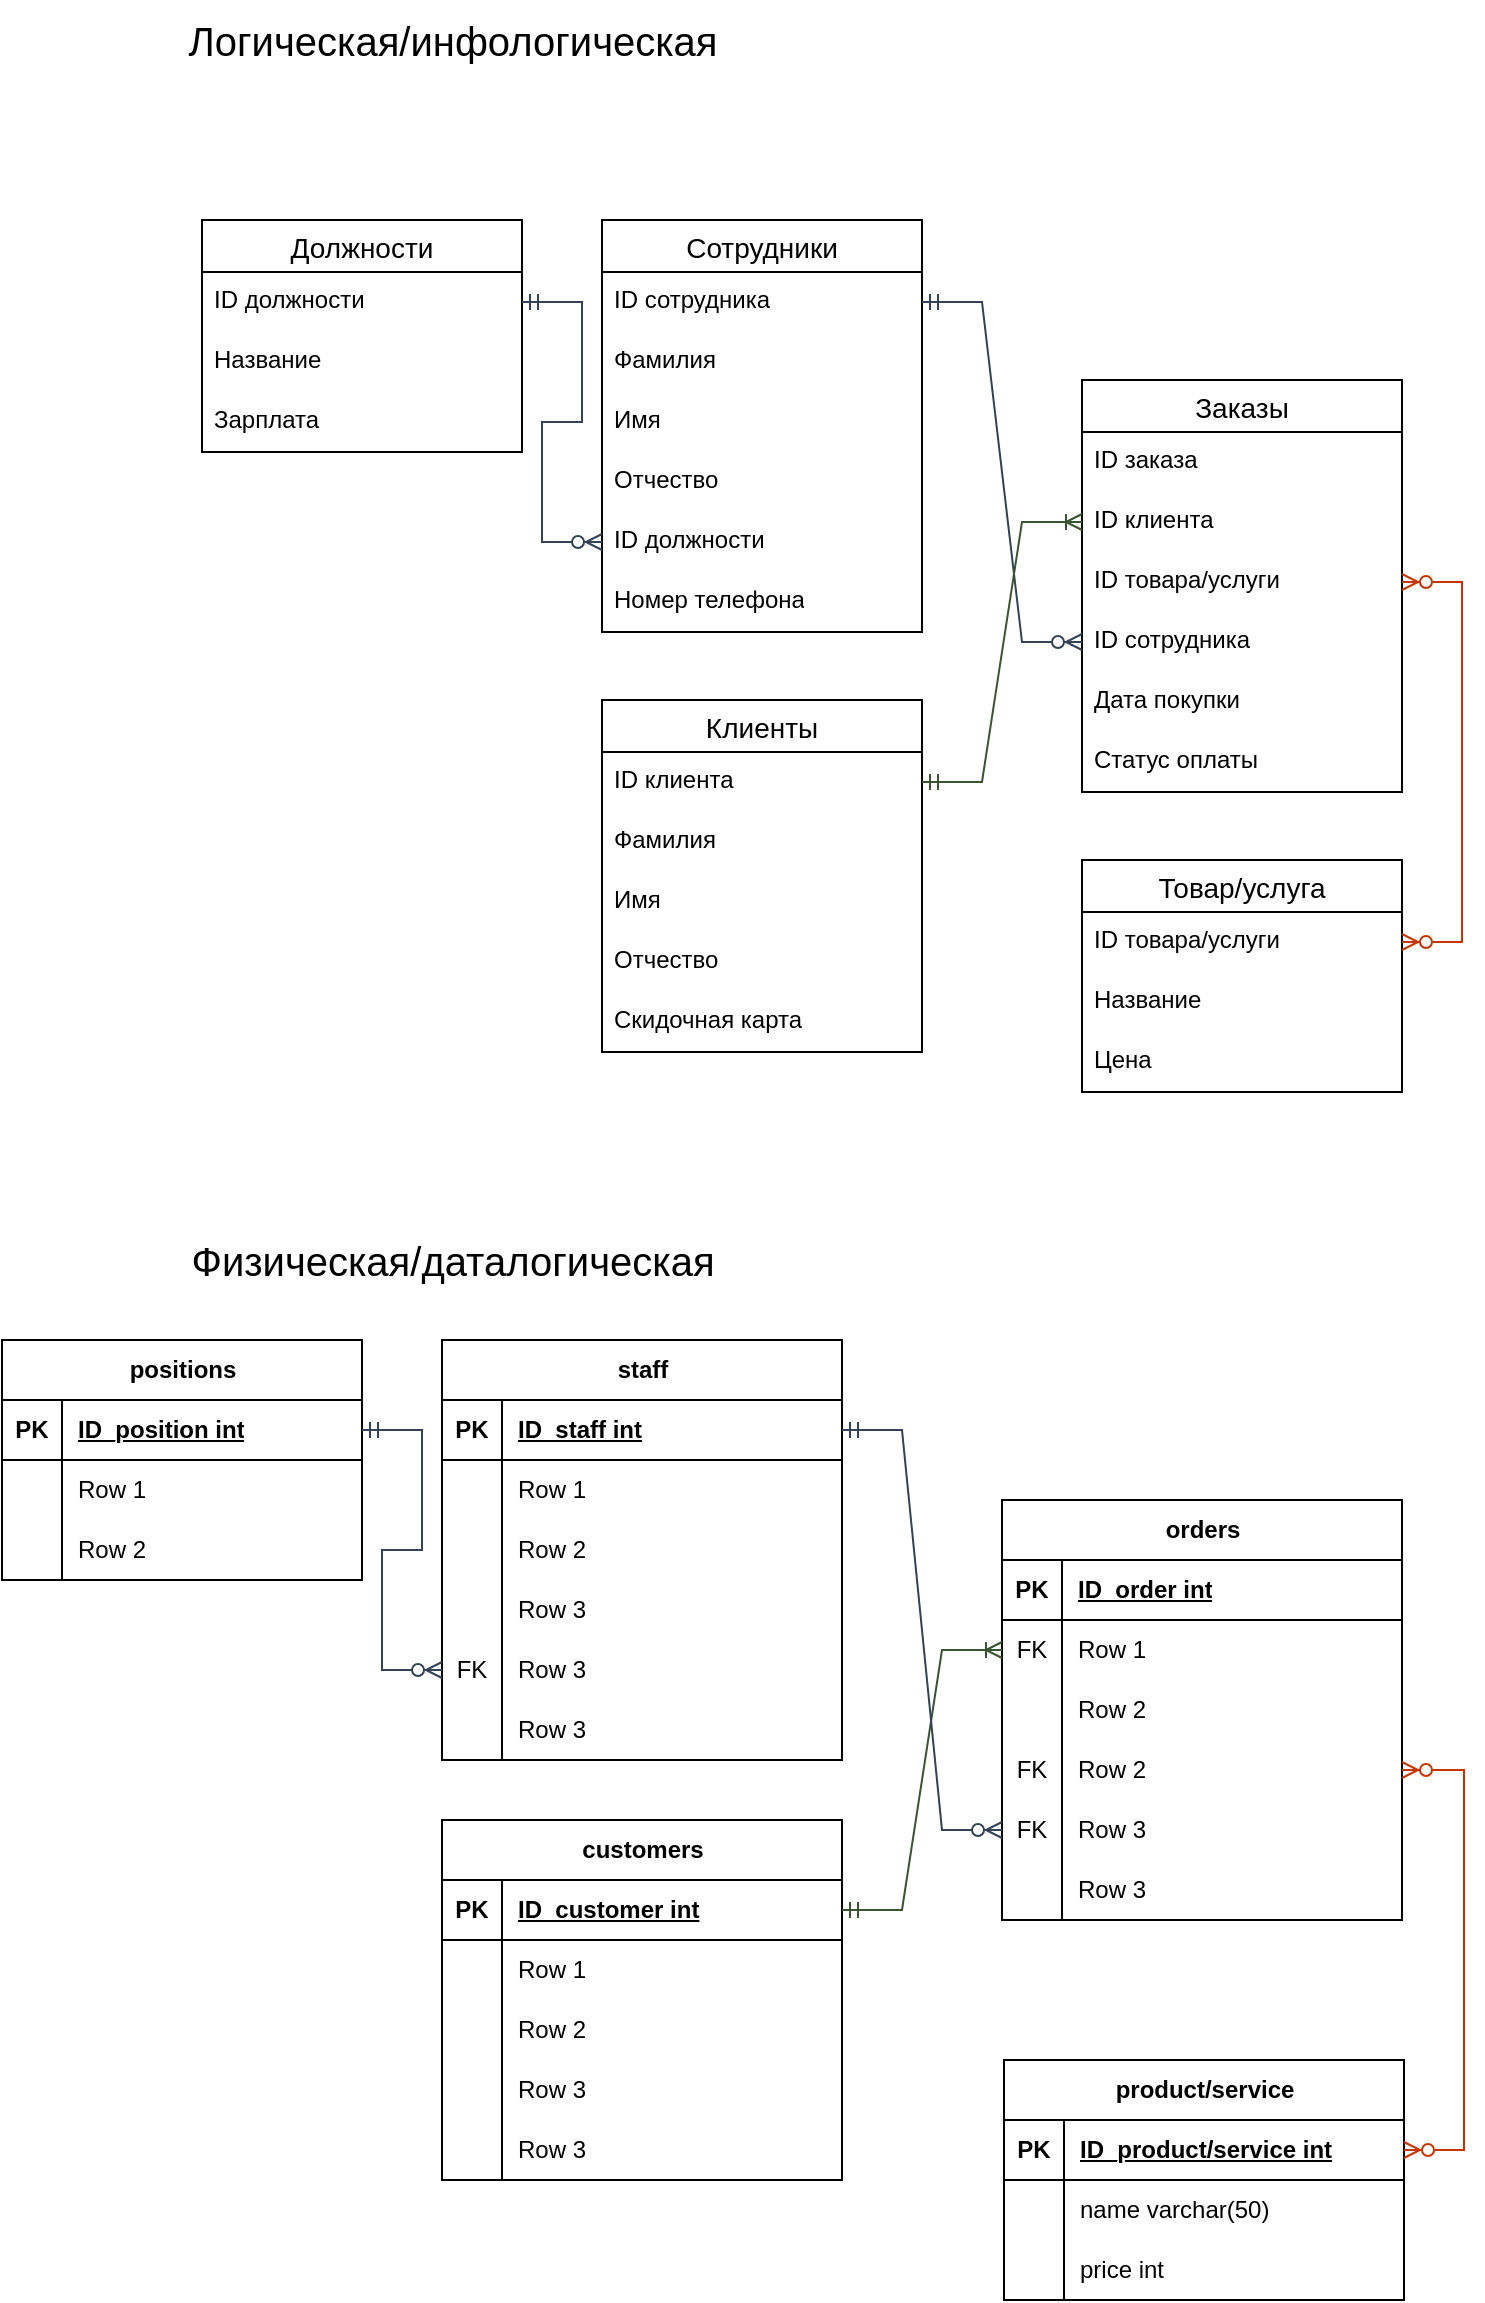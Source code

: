 <mxfile version="24.7.16">
  <diagram name="Page-1" id="aknqUPTrPCnCnSEEuUNC">
    <mxGraphModel dx="1584" dy="921" grid="1" gridSize="10" guides="1" tooltips="1" connect="1" arrows="1" fold="1" page="1" pageScale="1" pageWidth="850" pageHeight="1100" math="0" shadow="0">
      <root>
        <mxCell id="0" />
        <mxCell id="1" parent="0" />
        <mxCell id="eR3yb5-ymjAEDvF0LdHP-2" value="Логическая/инфологическая" style="text;html=1;align=center;verticalAlign=middle;resizable=0;points=[];autosize=1;strokeColor=none;fillColor=none;fontSize=20;" vertex="1" parent="1">
          <mxGeometry x="700" y="50" width="290" height="40" as="geometry" />
        </mxCell>
        <mxCell id="eR3yb5-ymjAEDvF0LdHP-8" value="Товар/услуга" style="swimlane;fontStyle=0;childLayout=stackLayout;horizontal=1;startSize=26;horizontalStack=0;resizeParent=1;resizeParentMax=0;resizeLast=0;collapsible=1;marginBottom=0;align=center;fontSize=14;" vertex="1" parent="1">
          <mxGeometry x="1160" y="480" width="160" height="116" as="geometry" />
        </mxCell>
        <mxCell id="eR3yb5-ymjAEDvF0LdHP-9" value="ID товара/услуги" style="text;strokeColor=none;fillColor=none;spacingLeft=4;spacingRight=4;overflow=hidden;rotatable=0;points=[[0,0.5],[1,0.5]];portConstraint=eastwest;fontSize=12;whiteSpace=wrap;html=1;" vertex="1" parent="eR3yb5-ymjAEDvF0LdHP-8">
          <mxGeometry y="26" width="160" height="30" as="geometry" />
        </mxCell>
        <mxCell id="eR3yb5-ymjAEDvF0LdHP-10" value="Название" style="text;strokeColor=none;fillColor=none;spacingLeft=4;spacingRight=4;overflow=hidden;rotatable=0;points=[[0,0.5],[1,0.5]];portConstraint=eastwest;fontSize=12;whiteSpace=wrap;html=1;" vertex="1" parent="eR3yb5-ymjAEDvF0LdHP-8">
          <mxGeometry y="56" width="160" height="30" as="geometry" />
        </mxCell>
        <mxCell id="eR3yb5-ymjAEDvF0LdHP-160" value="Цена" style="text;strokeColor=none;fillColor=none;spacingLeft=4;spacingRight=4;overflow=hidden;rotatable=0;points=[[0,0.5],[1,0.5]];portConstraint=eastwest;fontSize=12;whiteSpace=wrap;html=1;" vertex="1" parent="eR3yb5-ymjAEDvF0LdHP-8">
          <mxGeometry y="86" width="160" height="30" as="geometry" />
        </mxCell>
        <mxCell id="eR3yb5-ymjAEDvF0LdHP-14" value="Должности" style="swimlane;fontStyle=0;childLayout=stackLayout;horizontal=1;startSize=26;horizontalStack=0;resizeParent=1;resizeParentMax=0;resizeLast=0;collapsible=1;marginBottom=0;align=center;fontSize=14;" vertex="1" parent="1">
          <mxGeometry x="720" y="160" width="160" height="116" as="geometry" />
        </mxCell>
        <mxCell id="eR3yb5-ymjAEDvF0LdHP-15" value="ID должности" style="text;strokeColor=none;fillColor=none;spacingLeft=4;spacingRight=4;overflow=hidden;rotatable=0;points=[[0,0.5],[1,0.5]];portConstraint=eastwest;fontSize=12;whiteSpace=wrap;html=1;" vertex="1" parent="eR3yb5-ymjAEDvF0LdHP-14">
          <mxGeometry y="26" width="160" height="30" as="geometry" />
        </mxCell>
        <mxCell id="eR3yb5-ymjAEDvF0LdHP-16" value="Название" style="text;strokeColor=none;fillColor=none;spacingLeft=4;spacingRight=4;overflow=hidden;rotatable=0;points=[[0,0.5],[1,0.5]];portConstraint=eastwest;fontSize=12;whiteSpace=wrap;html=1;" vertex="1" parent="eR3yb5-ymjAEDvF0LdHP-14">
          <mxGeometry y="56" width="160" height="30" as="geometry" />
        </mxCell>
        <mxCell id="eR3yb5-ymjAEDvF0LdHP-17" value="Зарплата" style="text;strokeColor=none;fillColor=none;spacingLeft=4;spacingRight=4;overflow=hidden;rotatable=0;points=[[0,0.5],[1,0.5]];portConstraint=eastwest;fontSize=12;whiteSpace=wrap;html=1;" vertex="1" parent="eR3yb5-ymjAEDvF0LdHP-14">
          <mxGeometry y="86" width="160" height="30" as="geometry" />
        </mxCell>
        <mxCell id="eR3yb5-ymjAEDvF0LdHP-23" value="Сотрудники" style="swimlane;fontStyle=0;childLayout=stackLayout;horizontal=1;startSize=26;horizontalStack=0;resizeParent=1;resizeParentMax=0;resizeLast=0;collapsible=1;marginBottom=0;align=center;fontSize=14;" vertex="1" parent="1">
          <mxGeometry x="920" y="160" width="160" height="206" as="geometry" />
        </mxCell>
        <mxCell id="eR3yb5-ymjAEDvF0LdHP-24" value="ID сотрудника" style="text;strokeColor=none;fillColor=none;spacingLeft=4;spacingRight=4;overflow=hidden;rotatable=0;points=[[0,0.5],[1,0.5]];portConstraint=eastwest;fontSize=12;whiteSpace=wrap;html=1;" vertex="1" parent="eR3yb5-ymjAEDvF0LdHP-23">
          <mxGeometry y="26" width="160" height="30" as="geometry" />
        </mxCell>
        <mxCell id="eR3yb5-ymjAEDvF0LdHP-25" value="Фамилия" style="text;strokeColor=none;fillColor=none;spacingLeft=4;spacingRight=4;overflow=hidden;rotatable=0;points=[[0,0.5],[1,0.5]];portConstraint=eastwest;fontSize=12;whiteSpace=wrap;html=1;" vertex="1" parent="eR3yb5-ymjAEDvF0LdHP-23">
          <mxGeometry y="56" width="160" height="30" as="geometry" />
        </mxCell>
        <mxCell id="eR3yb5-ymjAEDvF0LdHP-26" value="Имя" style="text;strokeColor=none;fillColor=none;spacingLeft=4;spacingRight=4;overflow=hidden;rotatable=0;points=[[0,0.5],[1,0.5]];portConstraint=eastwest;fontSize=12;whiteSpace=wrap;html=1;" vertex="1" parent="eR3yb5-ymjAEDvF0LdHP-23">
          <mxGeometry y="86" width="160" height="30" as="geometry" />
        </mxCell>
        <mxCell id="eR3yb5-ymjAEDvF0LdHP-27" value="Отчество" style="text;strokeColor=none;fillColor=none;spacingLeft=4;spacingRight=4;overflow=hidden;rotatable=0;points=[[0,0.5],[1,0.5]];portConstraint=eastwest;fontSize=12;whiteSpace=wrap;html=1;" vertex="1" parent="eR3yb5-ymjAEDvF0LdHP-23">
          <mxGeometry y="116" width="160" height="30" as="geometry" />
        </mxCell>
        <mxCell id="eR3yb5-ymjAEDvF0LdHP-28" value="ID должности" style="text;strokeColor=none;fillColor=none;spacingLeft=4;spacingRight=4;overflow=hidden;rotatable=0;points=[[0,0.5],[1,0.5]];portConstraint=eastwest;fontSize=12;whiteSpace=wrap;html=1;" vertex="1" parent="eR3yb5-ymjAEDvF0LdHP-23">
          <mxGeometry y="146" width="160" height="30" as="geometry" />
        </mxCell>
        <mxCell id="eR3yb5-ymjAEDvF0LdHP-158" value="Номер телефона" style="text;strokeColor=none;fillColor=none;spacingLeft=4;spacingRight=4;overflow=hidden;rotatable=0;points=[[0,0.5],[1,0.5]];portConstraint=eastwest;fontSize=12;whiteSpace=wrap;html=1;" vertex="1" parent="eR3yb5-ymjAEDvF0LdHP-23">
          <mxGeometry y="176" width="160" height="30" as="geometry" />
        </mxCell>
        <mxCell id="eR3yb5-ymjAEDvF0LdHP-29" value="" style="edgeStyle=entityRelationEdgeStyle;fontSize=12;html=1;endArrow=ERzeroToMany;startArrow=ERmandOne;rounded=0;exitX=1;exitY=0.5;exitDx=0;exitDy=0;fillColor=#647687;strokeColor=#314354;" edge="1" parent="1" source="eR3yb5-ymjAEDvF0LdHP-15" target="eR3yb5-ymjAEDvF0LdHP-28">
          <mxGeometry width="100" height="100" relative="1" as="geometry">
            <mxPoint x="510" y="360" as="sourcePoint" />
            <mxPoint x="610" y="260" as="targetPoint" />
          </mxGeometry>
        </mxCell>
        <mxCell id="eR3yb5-ymjAEDvF0LdHP-30" value="Клиенты" style="swimlane;fontStyle=0;childLayout=stackLayout;horizontal=1;startSize=26;horizontalStack=0;resizeParent=1;resizeParentMax=0;resizeLast=0;collapsible=1;marginBottom=0;align=center;fontSize=14;" vertex="1" parent="1">
          <mxGeometry x="920" y="400" width="160" height="176" as="geometry" />
        </mxCell>
        <mxCell id="eR3yb5-ymjAEDvF0LdHP-31" value="ID клиента" style="text;strokeColor=none;fillColor=none;spacingLeft=4;spacingRight=4;overflow=hidden;rotatable=0;points=[[0,0.5],[1,0.5]];portConstraint=eastwest;fontSize=12;whiteSpace=wrap;html=1;" vertex="1" parent="eR3yb5-ymjAEDvF0LdHP-30">
          <mxGeometry y="26" width="160" height="30" as="geometry" />
        </mxCell>
        <mxCell id="eR3yb5-ymjAEDvF0LdHP-32" value="Фамилия" style="text;strokeColor=none;fillColor=none;spacingLeft=4;spacingRight=4;overflow=hidden;rotatable=0;points=[[0,0.5],[1,0.5]];portConstraint=eastwest;fontSize=12;whiteSpace=wrap;html=1;" vertex="1" parent="eR3yb5-ymjAEDvF0LdHP-30">
          <mxGeometry y="56" width="160" height="30" as="geometry" />
        </mxCell>
        <mxCell id="eR3yb5-ymjAEDvF0LdHP-33" value="Имя" style="text;strokeColor=none;fillColor=none;spacingLeft=4;spacingRight=4;overflow=hidden;rotatable=0;points=[[0,0.5],[1,0.5]];portConstraint=eastwest;fontSize=12;whiteSpace=wrap;html=1;" vertex="1" parent="eR3yb5-ymjAEDvF0LdHP-30">
          <mxGeometry y="86" width="160" height="30" as="geometry" />
        </mxCell>
        <mxCell id="eR3yb5-ymjAEDvF0LdHP-34" value="Отчество" style="text;strokeColor=none;fillColor=none;spacingLeft=4;spacingRight=4;overflow=hidden;rotatable=0;points=[[0,0.5],[1,0.5]];portConstraint=eastwest;fontSize=12;whiteSpace=wrap;html=1;" vertex="1" parent="eR3yb5-ymjAEDvF0LdHP-30">
          <mxGeometry y="116" width="160" height="30" as="geometry" />
        </mxCell>
        <mxCell id="eR3yb5-ymjAEDvF0LdHP-36" value="Скидочная карта" style="text;strokeColor=none;fillColor=none;spacingLeft=4;spacingRight=4;overflow=hidden;rotatable=0;points=[[0,0.5],[1,0.5]];portConstraint=eastwest;fontSize=12;whiteSpace=wrap;html=1;" vertex="1" parent="eR3yb5-ymjAEDvF0LdHP-30">
          <mxGeometry y="146" width="160" height="30" as="geometry" />
        </mxCell>
        <mxCell id="eR3yb5-ymjAEDvF0LdHP-38" value="Заказы" style="swimlane;fontStyle=0;childLayout=stackLayout;horizontal=1;startSize=26;horizontalStack=0;resizeParent=1;resizeParentMax=0;resizeLast=0;collapsible=1;marginBottom=0;align=center;fontSize=14;" vertex="1" parent="1">
          <mxGeometry x="1160" y="240" width="160" height="206" as="geometry" />
        </mxCell>
        <mxCell id="eR3yb5-ymjAEDvF0LdHP-39" value="ID заказа" style="text;strokeColor=none;fillColor=none;spacingLeft=4;spacingRight=4;overflow=hidden;rotatable=0;points=[[0,0.5],[1,0.5]];portConstraint=eastwest;fontSize=12;whiteSpace=wrap;html=1;" vertex="1" parent="eR3yb5-ymjAEDvF0LdHP-38">
          <mxGeometry y="26" width="160" height="30" as="geometry" />
        </mxCell>
        <mxCell id="eR3yb5-ymjAEDvF0LdHP-44" value="ID клиента" style="text;strokeColor=none;fillColor=none;spacingLeft=4;spacingRight=4;overflow=hidden;rotatable=0;points=[[0,0.5],[1,0.5]];portConstraint=eastwest;fontSize=12;whiteSpace=wrap;html=1;" vertex="1" parent="eR3yb5-ymjAEDvF0LdHP-38">
          <mxGeometry y="56" width="160" height="30" as="geometry" />
        </mxCell>
        <mxCell id="eR3yb5-ymjAEDvF0LdHP-40" value="ID товара/услуги" style="text;strokeColor=none;fillColor=none;spacingLeft=4;spacingRight=4;overflow=hidden;rotatable=0;points=[[0,0.5],[1,0.5]];portConstraint=eastwest;fontSize=12;whiteSpace=wrap;html=1;" vertex="1" parent="eR3yb5-ymjAEDvF0LdHP-38">
          <mxGeometry y="86" width="160" height="30" as="geometry" />
        </mxCell>
        <mxCell id="eR3yb5-ymjAEDvF0LdHP-43" value="ID сотрудника" style="text;strokeColor=none;fillColor=none;spacingLeft=4;spacingRight=4;overflow=hidden;rotatable=0;points=[[0,0.5],[1,0.5]];portConstraint=eastwest;fontSize=12;whiteSpace=wrap;html=1;" vertex="1" parent="eR3yb5-ymjAEDvF0LdHP-38">
          <mxGeometry y="116" width="160" height="30" as="geometry" />
        </mxCell>
        <mxCell id="eR3yb5-ymjAEDvF0LdHP-42" value="Дата покупки" style="text;strokeColor=none;fillColor=none;spacingLeft=4;spacingRight=4;overflow=hidden;rotatable=0;points=[[0,0.5],[1,0.5]];portConstraint=eastwest;fontSize=12;whiteSpace=wrap;html=1;" vertex="1" parent="eR3yb5-ymjAEDvF0LdHP-38">
          <mxGeometry y="146" width="160" height="30" as="geometry" />
        </mxCell>
        <mxCell id="eR3yb5-ymjAEDvF0LdHP-159" value="Статус оплаты" style="text;strokeColor=none;fillColor=none;spacingLeft=4;spacingRight=4;overflow=hidden;rotatable=0;points=[[0,0.5],[1,0.5]];portConstraint=eastwest;fontSize=12;whiteSpace=wrap;html=1;" vertex="1" parent="eR3yb5-ymjAEDvF0LdHP-38">
          <mxGeometry y="176" width="160" height="30" as="geometry" />
        </mxCell>
        <mxCell id="eR3yb5-ymjAEDvF0LdHP-45" value="" style="edgeStyle=entityRelationEdgeStyle;fontSize=12;html=1;endArrow=ERzeroToMany;startArrow=ERmandOne;rounded=0;fillColor=#647687;strokeColor=#314354;" edge="1" parent="1" source="eR3yb5-ymjAEDvF0LdHP-24" target="eR3yb5-ymjAEDvF0LdHP-43">
          <mxGeometry width="100" height="100" relative="1" as="geometry">
            <mxPoint x="750" y="230" as="sourcePoint" />
            <mxPoint x="810" y="290" as="targetPoint" />
          </mxGeometry>
        </mxCell>
        <mxCell id="eR3yb5-ymjAEDvF0LdHP-54" value="" style="edgeStyle=entityRelationEdgeStyle;fontSize=12;html=1;endArrow=ERoneToMany;startArrow=ERmandOne;rounded=0;fillColor=#6d8764;strokeColor=#3A5431;" edge="1" parent="1" source="eR3yb5-ymjAEDvF0LdHP-31" target="eR3yb5-ymjAEDvF0LdHP-44">
          <mxGeometry width="100" height="100" relative="1" as="geometry">
            <mxPoint x="1020" y="450" as="sourcePoint" />
            <mxPoint x="1130" y="360" as="targetPoint" />
            <Array as="points">
              <mxPoint x="1080" y="440" />
              <mxPoint x="1070" y="400" />
              <mxPoint x="1060" y="410" />
            </Array>
          </mxGeometry>
        </mxCell>
        <mxCell id="eR3yb5-ymjAEDvF0LdHP-55" value="" style="edgeStyle=entityRelationEdgeStyle;fontSize=12;html=1;endArrow=ERzeroToMany;endFill=1;startArrow=ERzeroToMany;rounded=0;fillColor=#fa6800;strokeColor=#C73500;" edge="1" parent="1" source="eR3yb5-ymjAEDvF0LdHP-9" target="eR3yb5-ymjAEDvF0LdHP-40">
          <mxGeometry width="100" height="100" relative="1" as="geometry">
            <mxPoint x="1280" y="436" as="sourcePoint" />
            <mxPoint x="1380" y="336" as="targetPoint" />
          </mxGeometry>
        </mxCell>
        <mxCell id="eR3yb5-ymjAEDvF0LdHP-56" value="Физическая/даталогическая" style="text;html=1;align=center;verticalAlign=middle;resizable=0;points=[];autosize=1;strokeColor=none;fillColor=none;fontSize=20;" vertex="1" parent="1">
          <mxGeometry x="700" y="660" width="290" height="40" as="geometry" />
        </mxCell>
        <mxCell id="eR3yb5-ymjAEDvF0LdHP-57" value="orders" style="shape=table;startSize=30;container=1;collapsible=1;childLayout=tableLayout;fixedRows=1;rowLines=0;fontStyle=1;align=center;resizeLast=1;html=1;" vertex="1" parent="1">
          <mxGeometry x="1120" y="800" width="200" height="210" as="geometry" />
        </mxCell>
        <mxCell id="eR3yb5-ymjAEDvF0LdHP-58" value="" style="shape=tableRow;horizontal=0;startSize=0;swimlaneHead=0;swimlaneBody=0;fillColor=none;collapsible=0;dropTarget=0;points=[[0,0.5],[1,0.5]];portConstraint=eastwest;top=0;left=0;right=0;bottom=1;" vertex="1" parent="eR3yb5-ymjAEDvF0LdHP-57">
          <mxGeometry y="30" width="200" height="30" as="geometry" />
        </mxCell>
        <mxCell id="eR3yb5-ymjAEDvF0LdHP-59" value="PK" style="shape=partialRectangle;connectable=0;fillColor=none;top=0;left=0;bottom=0;right=0;fontStyle=1;overflow=hidden;whiteSpace=wrap;html=1;" vertex="1" parent="eR3yb5-ymjAEDvF0LdHP-58">
          <mxGeometry width="30" height="30" as="geometry">
            <mxRectangle width="30" height="30" as="alternateBounds" />
          </mxGeometry>
        </mxCell>
        <mxCell id="eR3yb5-ymjAEDvF0LdHP-60" value="ID_order int" style="shape=partialRectangle;connectable=0;fillColor=none;top=0;left=0;bottom=0;right=0;align=left;spacingLeft=6;fontStyle=5;overflow=hidden;whiteSpace=wrap;html=1;" vertex="1" parent="eR3yb5-ymjAEDvF0LdHP-58">
          <mxGeometry x="30" width="170" height="30" as="geometry">
            <mxRectangle width="170" height="30" as="alternateBounds" />
          </mxGeometry>
        </mxCell>
        <mxCell id="eR3yb5-ymjAEDvF0LdHP-61" value="" style="shape=tableRow;horizontal=0;startSize=0;swimlaneHead=0;swimlaneBody=0;fillColor=none;collapsible=0;dropTarget=0;points=[[0,0.5],[1,0.5]];portConstraint=eastwest;top=0;left=0;right=0;bottom=0;" vertex="1" parent="eR3yb5-ymjAEDvF0LdHP-57">
          <mxGeometry y="60" width="200" height="30" as="geometry" />
        </mxCell>
        <mxCell id="eR3yb5-ymjAEDvF0LdHP-62" value="FK" style="shape=partialRectangle;connectable=0;fillColor=none;top=0;left=0;bottom=0;right=0;editable=1;overflow=hidden;whiteSpace=wrap;html=1;" vertex="1" parent="eR3yb5-ymjAEDvF0LdHP-61">
          <mxGeometry width="30" height="30" as="geometry">
            <mxRectangle width="30" height="30" as="alternateBounds" />
          </mxGeometry>
        </mxCell>
        <mxCell id="eR3yb5-ymjAEDvF0LdHP-63" value="Row 1" style="shape=partialRectangle;connectable=0;fillColor=none;top=0;left=0;bottom=0;right=0;align=left;spacingLeft=6;overflow=hidden;whiteSpace=wrap;html=1;" vertex="1" parent="eR3yb5-ymjAEDvF0LdHP-61">
          <mxGeometry x="30" width="170" height="30" as="geometry">
            <mxRectangle width="170" height="30" as="alternateBounds" />
          </mxGeometry>
        </mxCell>
        <mxCell id="eR3yb5-ymjAEDvF0LdHP-76" value="" style="shape=tableRow;horizontal=0;startSize=0;swimlaneHead=0;swimlaneBody=0;fillColor=none;collapsible=0;dropTarget=0;points=[[0,0.5],[1,0.5]];portConstraint=eastwest;top=0;left=0;right=0;bottom=0;" vertex="1" parent="eR3yb5-ymjAEDvF0LdHP-57">
          <mxGeometry y="90" width="200" height="30" as="geometry" />
        </mxCell>
        <mxCell id="eR3yb5-ymjAEDvF0LdHP-77" value="" style="shape=partialRectangle;connectable=0;fillColor=none;top=0;left=0;bottom=0;right=0;editable=1;overflow=hidden;whiteSpace=wrap;html=1;" vertex="1" parent="eR3yb5-ymjAEDvF0LdHP-76">
          <mxGeometry width="30" height="30" as="geometry">
            <mxRectangle width="30" height="30" as="alternateBounds" />
          </mxGeometry>
        </mxCell>
        <mxCell id="eR3yb5-ymjAEDvF0LdHP-78" value="Row 2" style="shape=partialRectangle;connectable=0;fillColor=none;top=0;left=0;bottom=0;right=0;align=left;spacingLeft=6;overflow=hidden;whiteSpace=wrap;html=1;" vertex="1" parent="eR3yb5-ymjAEDvF0LdHP-76">
          <mxGeometry x="30" width="170" height="30" as="geometry">
            <mxRectangle width="170" height="30" as="alternateBounds" />
          </mxGeometry>
        </mxCell>
        <mxCell id="eR3yb5-ymjAEDvF0LdHP-64" value="" style="shape=tableRow;horizontal=0;startSize=0;swimlaneHead=0;swimlaneBody=0;fillColor=none;collapsible=0;dropTarget=0;points=[[0,0.5],[1,0.5]];portConstraint=eastwest;top=0;left=0;right=0;bottom=0;" vertex="1" parent="eR3yb5-ymjAEDvF0LdHP-57">
          <mxGeometry y="120" width="200" height="30" as="geometry" />
        </mxCell>
        <mxCell id="eR3yb5-ymjAEDvF0LdHP-65" value="FK" style="shape=partialRectangle;connectable=0;fillColor=none;top=0;left=0;bottom=0;right=0;editable=1;overflow=hidden;whiteSpace=wrap;html=1;" vertex="1" parent="eR3yb5-ymjAEDvF0LdHP-64">
          <mxGeometry width="30" height="30" as="geometry">
            <mxRectangle width="30" height="30" as="alternateBounds" />
          </mxGeometry>
        </mxCell>
        <mxCell id="eR3yb5-ymjAEDvF0LdHP-66" value="Row 2" style="shape=partialRectangle;connectable=0;fillColor=none;top=0;left=0;bottom=0;right=0;align=left;spacingLeft=6;overflow=hidden;whiteSpace=wrap;html=1;" vertex="1" parent="eR3yb5-ymjAEDvF0LdHP-64">
          <mxGeometry x="30" width="170" height="30" as="geometry">
            <mxRectangle width="170" height="30" as="alternateBounds" />
          </mxGeometry>
        </mxCell>
        <mxCell id="eR3yb5-ymjAEDvF0LdHP-67" value="" style="shape=tableRow;horizontal=0;startSize=0;swimlaneHead=0;swimlaneBody=0;fillColor=none;collapsible=0;dropTarget=0;points=[[0,0.5],[1,0.5]];portConstraint=eastwest;top=0;left=0;right=0;bottom=0;" vertex="1" parent="eR3yb5-ymjAEDvF0LdHP-57">
          <mxGeometry y="150" width="200" height="30" as="geometry" />
        </mxCell>
        <mxCell id="eR3yb5-ymjAEDvF0LdHP-68" value="FK" style="shape=partialRectangle;connectable=0;fillColor=none;top=0;left=0;bottom=0;right=0;editable=1;overflow=hidden;whiteSpace=wrap;html=1;" vertex="1" parent="eR3yb5-ymjAEDvF0LdHP-67">
          <mxGeometry width="30" height="30" as="geometry">
            <mxRectangle width="30" height="30" as="alternateBounds" />
          </mxGeometry>
        </mxCell>
        <mxCell id="eR3yb5-ymjAEDvF0LdHP-69" value="Row 3" style="shape=partialRectangle;connectable=0;fillColor=none;top=0;left=0;bottom=0;right=0;align=left;spacingLeft=6;overflow=hidden;whiteSpace=wrap;html=1;" vertex="1" parent="eR3yb5-ymjAEDvF0LdHP-67">
          <mxGeometry x="30" width="170" height="30" as="geometry">
            <mxRectangle width="170" height="30" as="alternateBounds" />
          </mxGeometry>
        </mxCell>
        <mxCell id="eR3yb5-ymjAEDvF0LdHP-70" value="" style="shape=tableRow;horizontal=0;startSize=0;swimlaneHead=0;swimlaneBody=0;fillColor=none;collapsible=0;dropTarget=0;points=[[0,0.5],[1,0.5]];portConstraint=eastwest;top=0;left=0;right=0;bottom=0;" vertex="1" parent="eR3yb5-ymjAEDvF0LdHP-57">
          <mxGeometry y="180" width="200" height="30" as="geometry" />
        </mxCell>
        <mxCell id="eR3yb5-ymjAEDvF0LdHP-71" value="" style="shape=partialRectangle;connectable=0;fillColor=none;top=0;left=0;bottom=0;right=0;editable=1;overflow=hidden;whiteSpace=wrap;html=1;" vertex="1" parent="eR3yb5-ymjAEDvF0LdHP-70">
          <mxGeometry width="30" height="30" as="geometry">
            <mxRectangle width="30" height="30" as="alternateBounds" />
          </mxGeometry>
        </mxCell>
        <mxCell id="eR3yb5-ymjAEDvF0LdHP-72" value="Row 3" style="shape=partialRectangle;connectable=0;fillColor=none;top=0;left=0;bottom=0;right=0;align=left;spacingLeft=6;overflow=hidden;whiteSpace=wrap;html=1;" vertex="1" parent="eR3yb5-ymjAEDvF0LdHP-70">
          <mxGeometry x="30" width="170" height="30" as="geometry">
            <mxRectangle width="170" height="30" as="alternateBounds" />
          </mxGeometry>
        </mxCell>
        <mxCell id="eR3yb5-ymjAEDvF0LdHP-79" value="product/service" style="shape=table;startSize=30;container=1;collapsible=1;childLayout=tableLayout;fixedRows=1;rowLines=0;fontStyle=1;align=center;resizeLast=1;html=1;" vertex="1" parent="1">
          <mxGeometry x="1121" y="1080" width="200" height="120" as="geometry" />
        </mxCell>
        <mxCell id="eR3yb5-ymjAEDvF0LdHP-80" value="" style="shape=tableRow;horizontal=0;startSize=0;swimlaneHead=0;swimlaneBody=0;fillColor=none;collapsible=0;dropTarget=0;points=[[0,0.5],[1,0.5]];portConstraint=eastwest;top=0;left=0;right=0;bottom=1;" vertex="1" parent="eR3yb5-ymjAEDvF0LdHP-79">
          <mxGeometry y="30" width="200" height="30" as="geometry" />
        </mxCell>
        <mxCell id="eR3yb5-ymjAEDvF0LdHP-81" value="PK" style="shape=partialRectangle;connectable=0;fillColor=none;top=0;left=0;bottom=0;right=0;fontStyle=1;overflow=hidden;whiteSpace=wrap;html=1;" vertex="1" parent="eR3yb5-ymjAEDvF0LdHP-80">
          <mxGeometry width="30" height="30" as="geometry">
            <mxRectangle width="30" height="30" as="alternateBounds" />
          </mxGeometry>
        </mxCell>
        <mxCell id="eR3yb5-ymjAEDvF0LdHP-82" value="ID_product/service int" style="shape=partialRectangle;connectable=0;fillColor=none;top=0;left=0;bottom=0;right=0;align=left;spacingLeft=6;fontStyle=5;overflow=hidden;whiteSpace=wrap;html=1;" vertex="1" parent="eR3yb5-ymjAEDvF0LdHP-80">
          <mxGeometry x="30" width="170" height="30" as="geometry">
            <mxRectangle width="170" height="30" as="alternateBounds" />
          </mxGeometry>
        </mxCell>
        <mxCell id="eR3yb5-ymjAEDvF0LdHP-83" value="" style="shape=tableRow;horizontal=0;startSize=0;swimlaneHead=0;swimlaneBody=0;fillColor=none;collapsible=0;dropTarget=0;points=[[0,0.5],[1,0.5]];portConstraint=eastwest;top=0;left=0;right=0;bottom=0;" vertex="1" parent="eR3yb5-ymjAEDvF0LdHP-79">
          <mxGeometry y="60" width="200" height="30" as="geometry" />
        </mxCell>
        <mxCell id="eR3yb5-ymjAEDvF0LdHP-84" value="" style="shape=partialRectangle;connectable=0;fillColor=none;top=0;left=0;bottom=0;right=0;editable=1;overflow=hidden;whiteSpace=wrap;html=1;" vertex="1" parent="eR3yb5-ymjAEDvF0LdHP-83">
          <mxGeometry width="30" height="30" as="geometry">
            <mxRectangle width="30" height="30" as="alternateBounds" />
          </mxGeometry>
        </mxCell>
        <mxCell id="eR3yb5-ymjAEDvF0LdHP-85" value="name varchar(50)" style="shape=partialRectangle;connectable=0;fillColor=none;top=0;left=0;bottom=0;right=0;align=left;spacingLeft=6;overflow=hidden;whiteSpace=wrap;html=1;" vertex="1" parent="eR3yb5-ymjAEDvF0LdHP-83">
          <mxGeometry x="30" width="170" height="30" as="geometry">
            <mxRectangle width="170" height="30" as="alternateBounds" />
          </mxGeometry>
        </mxCell>
        <mxCell id="eR3yb5-ymjAEDvF0LdHP-168" value="" style="shape=tableRow;horizontal=0;startSize=0;swimlaneHead=0;swimlaneBody=0;fillColor=none;collapsible=0;dropTarget=0;points=[[0,0.5],[1,0.5]];portConstraint=eastwest;top=0;left=0;right=0;bottom=0;" vertex="1" parent="eR3yb5-ymjAEDvF0LdHP-79">
          <mxGeometry y="90" width="200" height="30" as="geometry" />
        </mxCell>
        <mxCell id="eR3yb5-ymjAEDvF0LdHP-169" value="" style="shape=partialRectangle;connectable=0;fillColor=none;top=0;left=0;bottom=0;right=0;editable=1;overflow=hidden;whiteSpace=wrap;html=1;" vertex="1" parent="eR3yb5-ymjAEDvF0LdHP-168">
          <mxGeometry width="30" height="30" as="geometry">
            <mxRectangle width="30" height="30" as="alternateBounds" />
          </mxGeometry>
        </mxCell>
        <mxCell id="eR3yb5-ymjAEDvF0LdHP-170" value="price int" style="shape=partialRectangle;connectable=0;fillColor=none;top=0;left=0;bottom=0;right=0;align=left;spacingLeft=6;overflow=hidden;whiteSpace=wrap;html=1;" vertex="1" parent="eR3yb5-ymjAEDvF0LdHP-168">
          <mxGeometry x="30" width="170" height="30" as="geometry">
            <mxRectangle width="170" height="30" as="alternateBounds" />
          </mxGeometry>
        </mxCell>
        <mxCell id="eR3yb5-ymjAEDvF0LdHP-92" value="staff" style="shape=table;startSize=30;container=1;collapsible=1;childLayout=tableLayout;fixedRows=1;rowLines=0;fontStyle=1;align=center;resizeLast=1;html=1;" vertex="1" parent="1">
          <mxGeometry x="840" y="720" width="200" height="210" as="geometry" />
        </mxCell>
        <mxCell id="eR3yb5-ymjAEDvF0LdHP-93" value="" style="shape=tableRow;horizontal=0;startSize=0;swimlaneHead=0;swimlaneBody=0;fillColor=none;collapsible=0;dropTarget=0;points=[[0,0.5],[1,0.5]];portConstraint=eastwest;top=0;left=0;right=0;bottom=1;" vertex="1" parent="eR3yb5-ymjAEDvF0LdHP-92">
          <mxGeometry y="30" width="200" height="30" as="geometry" />
        </mxCell>
        <mxCell id="eR3yb5-ymjAEDvF0LdHP-94" value="PK" style="shape=partialRectangle;connectable=0;fillColor=none;top=0;left=0;bottom=0;right=0;fontStyle=1;overflow=hidden;whiteSpace=wrap;html=1;" vertex="1" parent="eR3yb5-ymjAEDvF0LdHP-93">
          <mxGeometry width="30" height="30" as="geometry">
            <mxRectangle width="30" height="30" as="alternateBounds" />
          </mxGeometry>
        </mxCell>
        <mxCell id="eR3yb5-ymjAEDvF0LdHP-95" value="ID_staff int" style="shape=partialRectangle;connectable=0;fillColor=none;top=0;left=0;bottom=0;right=0;align=left;spacingLeft=6;fontStyle=5;overflow=hidden;whiteSpace=wrap;html=1;" vertex="1" parent="eR3yb5-ymjAEDvF0LdHP-93">
          <mxGeometry x="30" width="170" height="30" as="geometry">
            <mxRectangle width="170" height="30" as="alternateBounds" />
          </mxGeometry>
        </mxCell>
        <mxCell id="eR3yb5-ymjAEDvF0LdHP-96" value="" style="shape=tableRow;horizontal=0;startSize=0;swimlaneHead=0;swimlaneBody=0;fillColor=none;collapsible=0;dropTarget=0;points=[[0,0.5],[1,0.5]];portConstraint=eastwest;top=0;left=0;right=0;bottom=0;" vertex="1" parent="eR3yb5-ymjAEDvF0LdHP-92">
          <mxGeometry y="60" width="200" height="30" as="geometry" />
        </mxCell>
        <mxCell id="eR3yb5-ymjAEDvF0LdHP-97" value="" style="shape=partialRectangle;connectable=0;fillColor=none;top=0;left=0;bottom=0;right=0;editable=1;overflow=hidden;whiteSpace=wrap;html=1;" vertex="1" parent="eR3yb5-ymjAEDvF0LdHP-96">
          <mxGeometry width="30" height="30" as="geometry">
            <mxRectangle width="30" height="30" as="alternateBounds" />
          </mxGeometry>
        </mxCell>
        <mxCell id="eR3yb5-ymjAEDvF0LdHP-98" value="Row 1" style="shape=partialRectangle;connectable=0;fillColor=none;top=0;left=0;bottom=0;right=0;align=left;spacingLeft=6;overflow=hidden;whiteSpace=wrap;html=1;" vertex="1" parent="eR3yb5-ymjAEDvF0LdHP-96">
          <mxGeometry x="30" width="170" height="30" as="geometry">
            <mxRectangle width="170" height="30" as="alternateBounds" />
          </mxGeometry>
        </mxCell>
        <mxCell id="eR3yb5-ymjAEDvF0LdHP-99" value="" style="shape=tableRow;horizontal=0;startSize=0;swimlaneHead=0;swimlaneBody=0;fillColor=none;collapsible=0;dropTarget=0;points=[[0,0.5],[1,0.5]];portConstraint=eastwest;top=0;left=0;right=0;bottom=0;" vertex="1" parent="eR3yb5-ymjAEDvF0LdHP-92">
          <mxGeometry y="90" width="200" height="30" as="geometry" />
        </mxCell>
        <mxCell id="eR3yb5-ymjAEDvF0LdHP-100" value="" style="shape=partialRectangle;connectable=0;fillColor=none;top=0;left=0;bottom=0;right=0;editable=1;overflow=hidden;whiteSpace=wrap;html=1;" vertex="1" parent="eR3yb5-ymjAEDvF0LdHP-99">
          <mxGeometry width="30" height="30" as="geometry">
            <mxRectangle width="30" height="30" as="alternateBounds" />
          </mxGeometry>
        </mxCell>
        <mxCell id="eR3yb5-ymjAEDvF0LdHP-101" value="Row 2" style="shape=partialRectangle;connectable=0;fillColor=none;top=0;left=0;bottom=0;right=0;align=left;spacingLeft=6;overflow=hidden;whiteSpace=wrap;html=1;" vertex="1" parent="eR3yb5-ymjAEDvF0LdHP-99">
          <mxGeometry x="30" width="170" height="30" as="geometry">
            <mxRectangle width="170" height="30" as="alternateBounds" />
          </mxGeometry>
        </mxCell>
        <mxCell id="eR3yb5-ymjAEDvF0LdHP-102" value="" style="shape=tableRow;horizontal=0;startSize=0;swimlaneHead=0;swimlaneBody=0;fillColor=none;collapsible=0;dropTarget=0;points=[[0,0.5],[1,0.5]];portConstraint=eastwest;top=0;left=0;right=0;bottom=0;" vertex="1" parent="eR3yb5-ymjAEDvF0LdHP-92">
          <mxGeometry y="120" width="200" height="30" as="geometry" />
        </mxCell>
        <mxCell id="eR3yb5-ymjAEDvF0LdHP-103" value="" style="shape=partialRectangle;connectable=0;fillColor=none;top=0;left=0;bottom=0;right=0;editable=1;overflow=hidden;whiteSpace=wrap;html=1;" vertex="1" parent="eR3yb5-ymjAEDvF0LdHP-102">
          <mxGeometry width="30" height="30" as="geometry">
            <mxRectangle width="30" height="30" as="alternateBounds" />
          </mxGeometry>
        </mxCell>
        <mxCell id="eR3yb5-ymjAEDvF0LdHP-104" value="Row 3" style="shape=partialRectangle;connectable=0;fillColor=none;top=0;left=0;bottom=0;right=0;align=left;spacingLeft=6;overflow=hidden;whiteSpace=wrap;html=1;" vertex="1" parent="eR3yb5-ymjAEDvF0LdHP-102">
          <mxGeometry x="30" width="170" height="30" as="geometry">
            <mxRectangle width="170" height="30" as="alternateBounds" />
          </mxGeometry>
        </mxCell>
        <mxCell id="eR3yb5-ymjAEDvF0LdHP-118" value="" style="shape=tableRow;horizontal=0;startSize=0;swimlaneHead=0;swimlaneBody=0;fillColor=none;collapsible=0;dropTarget=0;points=[[0,0.5],[1,0.5]];portConstraint=eastwest;top=0;left=0;right=0;bottom=0;" vertex="1" parent="eR3yb5-ymjAEDvF0LdHP-92">
          <mxGeometry y="150" width="200" height="30" as="geometry" />
        </mxCell>
        <mxCell id="eR3yb5-ymjAEDvF0LdHP-119" value="FK" style="shape=partialRectangle;connectable=0;fillColor=none;top=0;left=0;bottom=0;right=0;editable=1;overflow=hidden;whiteSpace=wrap;html=1;" vertex="1" parent="eR3yb5-ymjAEDvF0LdHP-118">
          <mxGeometry width="30" height="30" as="geometry">
            <mxRectangle width="30" height="30" as="alternateBounds" />
          </mxGeometry>
        </mxCell>
        <mxCell id="eR3yb5-ymjAEDvF0LdHP-120" value="Row 3" style="shape=partialRectangle;connectable=0;fillColor=none;top=0;left=0;bottom=0;right=0;align=left;spacingLeft=6;overflow=hidden;whiteSpace=wrap;html=1;" vertex="1" parent="eR3yb5-ymjAEDvF0LdHP-118">
          <mxGeometry x="30" width="170" height="30" as="geometry">
            <mxRectangle width="170" height="30" as="alternateBounds" />
          </mxGeometry>
        </mxCell>
        <mxCell id="eR3yb5-ymjAEDvF0LdHP-171" value="" style="shape=tableRow;horizontal=0;startSize=0;swimlaneHead=0;swimlaneBody=0;fillColor=none;collapsible=0;dropTarget=0;points=[[0,0.5],[1,0.5]];portConstraint=eastwest;top=0;left=0;right=0;bottom=0;" vertex="1" parent="eR3yb5-ymjAEDvF0LdHP-92">
          <mxGeometry y="180" width="200" height="30" as="geometry" />
        </mxCell>
        <mxCell id="eR3yb5-ymjAEDvF0LdHP-172" value="" style="shape=partialRectangle;connectable=0;fillColor=none;top=0;left=0;bottom=0;right=0;editable=1;overflow=hidden;whiteSpace=wrap;html=1;" vertex="1" parent="eR3yb5-ymjAEDvF0LdHP-171">
          <mxGeometry width="30" height="30" as="geometry">
            <mxRectangle width="30" height="30" as="alternateBounds" />
          </mxGeometry>
        </mxCell>
        <mxCell id="eR3yb5-ymjAEDvF0LdHP-173" value="Row 3" style="shape=partialRectangle;connectable=0;fillColor=none;top=0;left=0;bottom=0;right=0;align=left;spacingLeft=6;overflow=hidden;whiteSpace=wrap;html=1;" vertex="1" parent="eR3yb5-ymjAEDvF0LdHP-171">
          <mxGeometry x="30" width="170" height="30" as="geometry">
            <mxRectangle width="170" height="30" as="alternateBounds" />
          </mxGeometry>
        </mxCell>
        <mxCell id="eR3yb5-ymjAEDvF0LdHP-121" value="customers" style="shape=table;startSize=30;container=1;collapsible=1;childLayout=tableLayout;fixedRows=1;rowLines=0;fontStyle=1;align=center;resizeLast=1;html=1;" vertex="1" parent="1">
          <mxGeometry x="840" y="960" width="200" height="180" as="geometry" />
        </mxCell>
        <mxCell id="eR3yb5-ymjAEDvF0LdHP-122" value="" style="shape=tableRow;horizontal=0;startSize=0;swimlaneHead=0;swimlaneBody=0;fillColor=none;collapsible=0;dropTarget=0;points=[[0,0.5],[1,0.5]];portConstraint=eastwest;top=0;left=0;right=0;bottom=1;" vertex="1" parent="eR3yb5-ymjAEDvF0LdHP-121">
          <mxGeometry y="30" width="200" height="30" as="geometry" />
        </mxCell>
        <mxCell id="eR3yb5-ymjAEDvF0LdHP-123" value="PK" style="shape=partialRectangle;connectable=0;fillColor=none;top=0;left=0;bottom=0;right=0;fontStyle=1;overflow=hidden;whiteSpace=wrap;html=1;" vertex="1" parent="eR3yb5-ymjAEDvF0LdHP-122">
          <mxGeometry width="30" height="30" as="geometry">
            <mxRectangle width="30" height="30" as="alternateBounds" />
          </mxGeometry>
        </mxCell>
        <mxCell id="eR3yb5-ymjAEDvF0LdHP-124" value="ID_customer int" style="shape=partialRectangle;connectable=0;fillColor=none;top=0;left=0;bottom=0;right=0;align=left;spacingLeft=6;fontStyle=5;overflow=hidden;whiteSpace=wrap;html=1;" vertex="1" parent="eR3yb5-ymjAEDvF0LdHP-122">
          <mxGeometry x="30" width="170" height="30" as="geometry">
            <mxRectangle width="170" height="30" as="alternateBounds" />
          </mxGeometry>
        </mxCell>
        <mxCell id="eR3yb5-ymjAEDvF0LdHP-125" value="" style="shape=tableRow;horizontal=0;startSize=0;swimlaneHead=0;swimlaneBody=0;fillColor=none;collapsible=0;dropTarget=0;points=[[0,0.5],[1,0.5]];portConstraint=eastwest;top=0;left=0;right=0;bottom=0;" vertex="1" parent="eR3yb5-ymjAEDvF0LdHP-121">
          <mxGeometry y="60" width="200" height="30" as="geometry" />
        </mxCell>
        <mxCell id="eR3yb5-ymjAEDvF0LdHP-126" value="" style="shape=partialRectangle;connectable=0;fillColor=none;top=0;left=0;bottom=0;right=0;editable=1;overflow=hidden;whiteSpace=wrap;html=1;" vertex="1" parent="eR3yb5-ymjAEDvF0LdHP-125">
          <mxGeometry width="30" height="30" as="geometry">
            <mxRectangle width="30" height="30" as="alternateBounds" />
          </mxGeometry>
        </mxCell>
        <mxCell id="eR3yb5-ymjAEDvF0LdHP-127" value="Row 1" style="shape=partialRectangle;connectable=0;fillColor=none;top=0;left=0;bottom=0;right=0;align=left;spacingLeft=6;overflow=hidden;whiteSpace=wrap;html=1;" vertex="1" parent="eR3yb5-ymjAEDvF0LdHP-125">
          <mxGeometry x="30" width="170" height="30" as="geometry">
            <mxRectangle width="170" height="30" as="alternateBounds" />
          </mxGeometry>
        </mxCell>
        <mxCell id="eR3yb5-ymjAEDvF0LdHP-128" value="" style="shape=tableRow;horizontal=0;startSize=0;swimlaneHead=0;swimlaneBody=0;fillColor=none;collapsible=0;dropTarget=0;points=[[0,0.5],[1,0.5]];portConstraint=eastwest;top=0;left=0;right=0;bottom=0;" vertex="1" parent="eR3yb5-ymjAEDvF0LdHP-121">
          <mxGeometry y="90" width="200" height="30" as="geometry" />
        </mxCell>
        <mxCell id="eR3yb5-ymjAEDvF0LdHP-129" value="" style="shape=partialRectangle;connectable=0;fillColor=none;top=0;left=0;bottom=0;right=0;editable=1;overflow=hidden;whiteSpace=wrap;html=1;" vertex="1" parent="eR3yb5-ymjAEDvF0LdHP-128">
          <mxGeometry width="30" height="30" as="geometry">
            <mxRectangle width="30" height="30" as="alternateBounds" />
          </mxGeometry>
        </mxCell>
        <mxCell id="eR3yb5-ymjAEDvF0LdHP-130" value="Row 2" style="shape=partialRectangle;connectable=0;fillColor=none;top=0;left=0;bottom=0;right=0;align=left;spacingLeft=6;overflow=hidden;whiteSpace=wrap;html=1;" vertex="1" parent="eR3yb5-ymjAEDvF0LdHP-128">
          <mxGeometry x="30" width="170" height="30" as="geometry">
            <mxRectangle width="170" height="30" as="alternateBounds" />
          </mxGeometry>
        </mxCell>
        <mxCell id="eR3yb5-ymjAEDvF0LdHP-131" value="" style="shape=tableRow;horizontal=0;startSize=0;swimlaneHead=0;swimlaneBody=0;fillColor=none;collapsible=0;dropTarget=0;points=[[0,0.5],[1,0.5]];portConstraint=eastwest;top=0;left=0;right=0;bottom=0;" vertex="1" parent="eR3yb5-ymjAEDvF0LdHP-121">
          <mxGeometry y="120" width="200" height="30" as="geometry" />
        </mxCell>
        <mxCell id="eR3yb5-ymjAEDvF0LdHP-132" value="" style="shape=partialRectangle;connectable=0;fillColor=none;top=0;left=0;bottom=0;right=0;editable=1;overflow=hidden;whiteSpace=wrap;html=1;" vertex="1" parent="eR3yb5-ymjAEDvF0LdHP-131">
          <mxGeometry width="30" height="30" as="geometry">
            <mxRectangle width="30" height="30" as="alternateBounds" />
          </mxGeometry>
        </mxCell>
        <mxCell id="eR3yb5-ymjAEDvF0LdHP-133" value="Row 3" style="shape=partialRectangle;connectable=0;fillColor=none;top=0;left=0;bottom=0;right=0;align=left;spacingLeft=6;overflow=hidden;whiteSpace=wrap;html=1;" vertex="1" parent="eR3yb5-ymjAEDvF0LdHP-131">
          <mxGeometry x="30" width="170" height="30" as="geometry">
            <mxRectangle width="170" height="30" as="alternateBounds" />
          </mxGeometry>
        </mxCell>
        <mxCell id="eR3yb5-ymjAEDvF0LdHP-134" value="" style="shape=tableRow;horizontal=0;startSize=0;swimlaneHead=0;swimlaneBody=0;fillColor=none;collapsible=0;dropTarget=0;points=[[0,0.5],[1,0.5]];portConstraint=eastwest;top=0;left=0;right=0;bottom=0;" vertex="1" parent="eR3yb5-ymjAEDvF0LdHP-121">
          <mxGeometry y="150" width="200" height="30" as="geometry" />
        </mxCell>
        <mxCell id="eR3yb5-ymjAEDvF0LdHP-135" value="" style="shape=partialRectangle;connectable=0;fillColor=none;top=0;left=0;bottom=0;right=0;editable=1;overflow=hidden;whiteSpace=wrap;html=1;" vertex="1" parent="eR3yb5-ymjAEDvF0LdHP-134">
          <mxGeometry width="30" height="30" as="geometry">
            <mxRectangle width="30" height="30" as="alternateBounds" />
          </mxGeometry>
        </mxCell>
        <mxCell id="eR3yb5-ymjAEDvF0LdHP-136" value="Row 3" style="shape=partialRectangle;connectable=0;fillColor=none;top=0;left=0;bottom=0;right=0;align=left;spacingLeft=6;overflow=hidden;whiteSpace=wrap;html=1;" vertex="1" parent="eR3yb5-ymjAEDvF0LdHP-134">
          <mxGeometry x="30" width="170" height="30" as="geometry">
            <mxRectangle width="170" height="30" as="alternateBounds" />
          </mxGeometry>
        </mxCell>
        <mxCell id="eR3yb5-ymjAEDvF0LdHP-140" value="positions" style="shape=table;startSize=30;container=1;collapsible=1;childLayout=tableLayout;fixedRows=1;rowLines=0;fontStyle=1;align=center;resizeLast=1;html=1;" vertex="1" parent="1">
          <mxGeometry x="620" y="720" width="180" height="120" as="geometry" />
        </mxCell>
        <mxCell id="eR3yb5-ymjAEDvF0LdHP-141" value="" style="shape=tableRow;horizontal=0;startSize=0;swimlaneHead=0;swimlaneBody=0;fillColor=none;collapsible=0;dropTarget=0;points=[[0,0.5],[1,0.5]];portConstraint=eastwest;top=0;left=0;right=0;bottom=1;" vertex="1" parent="eR3yb5-ymjAEDvF0LdHP-140">
          <mxGeometry y="30" width="180" height="30" as="geometry" />
        </mxCell>
        <mxCell id="eR3yb5-ymjAEDvF0LdHP-142" value="PK" style="shape=partialRectangle;connectable=0;fillColor=none;top=0;left=0;bottom=0;right=0;fontStyle=1;overflow=hidden;whiteSpace=wrap;html=1;" vertex="1" parent="eR3yb5-ymjAEDvF0LdHP-141">
          <mxGeometry width="30" height="30" as="geometry">
            <mxRectangle width="30" height="30" as="alternateBounds" />
          </mxGeometry>
        </mxCell>
        <mxCell id="eR3yb5-ymjAEDvF0LdHP-143" value="ID_position int" style="shape=partialRectangle;connectable=0;fillColor=none;top=0;left=0;bottom=0;right=0;align=left;spacingLeft=6;fontStyle=5;overflow=hidden;whiteSpace=wrap;html=1;" vertex="1" parent="eR3yb5-ymjAEDvF0LdHP-141">
          <mxGeometry x="30" width="150" height="30" as="geometry">
            <mxRectangle width="150" height="30" as="alternateBounds" />
          </mxGeometry>
        </mxCell>
        <mxCell id="eR3yb5-ymjAEDvF0LdHP-144" value="" style="shape=tableRow;horizontal=0;startSize=0;swimlaneHead=0;swimlaneBody=0;fillColor=none;collapsible=0;dropTarget=0;points=[[0,0.5],[1,0.5]];portConstraint=eastwest;top=0;left=0;right=0;bottom=0;" vertex="1" parent="eR3yb5-ymjAEDvF0LdHP-140">
          <mxGeometry y="60" width="180" height="30" as="geometry" />
        </mxCell>
        <mxCell id="eR3yb5-ymjAEDvF0LdHP-145" value="" style="shape=partialRectangle;connectable=0;fillColor=none;top=0;left=0;bottom=0;right=0;editable=1;overflow=hidden;whiteSpace=wrap;html=1;" vertex="1" parent="eR3yb5-ymjAEDvF0LdHP-144">
          <mxGeometry width="30" height="30" as="geometry">
            <mxRectangle width="30" height="30" as="alternateBounds" />
          </mxGeometry>
        </mxCell>
        <mxCell id="eR3yb5-ymjAEDvF0LdHP-146" value="Row 1" style="shape=partialRectangle;connectable=0;fillColor=none;top=0;left=0;bottom=0;right=0;align=left;spacingLeft=6;overflow=hidden;whiteSpace=wrap;html=1;" vertex="1" parent="eR3yb5-ymjAEDvF0LdHP-144">
          <mxGeometry x="30" width="150" height="30" as="geometry">
            <mxRectangle width="150" height="30" as="alternateBounds" />
          </mxGeometry>
        </mxCell>
        <mxCell id="eR3yb5-ymjAEDvF0LdHP-147" value="" style="shape=tableRow;horizontal=0;startSize=0;swimlaneHead=0;swimlaneBody=0;fillColor=none;collapsible=0;dropTarget=0;points=[[0,0.5],[1,0.5]];portConstraint=eastwest;top=0;left=0;right=0;bottom=0;" vertex="1" parent="eR3yb5-ymjAEDvF0LdHP-140">
          <mxGeometry y="90" width="180" height="30" as="geometry" />
        </mxCell>
        <mxCell id="eR3yb5-ymjAEDvF0LdHP-148" value="" style="shape=partialRectangle;connectable=0;fillColor=none;top=0;left=0;bottom=0;right=0;editable=1;overflow=hidden;whiteSpace=wrap;html=1;" vertex="1" parent="eR3yb5-ymjAEDvF0LdHP-147">
          <mxGeometry width="30" height="30" as="geometry">
            <mxRectangle width="30" height="30" as="alternateBounds" />
          </mxGeometry>
        </mxCell>
        <mxCell id="eR3yb5-ymjAEDvF0LdHP-149" value="Row 2" style="shape=partialRectangle;connectable=0;fillColor=none;top=0;left=0;bottom=0;right=0;align=left;spacingLeft=6;overflow=hidden;whiteSpace=wrap;html=1;" vertex="1" parent="eR3yb5-ymjAEDvF0LdHP-147">
          <mxGeometry x="30" width="150" height="30" as="geometry">
            <mxRectangle width="150" height="30" as="alternateBounds" />
          </mxGeometry>
        </mxCell>
        <mxCell id="eR3yb5-ymjAEDvF0LdHP-153" value="" style="edgeStyle=entityRelationEdgeStyle;fontSize=12;html=1;endArrow=ERzeroToMany;endFill=1;startArrow=ERzeroToMany;rounded=0;fillColor=#fa6800;strokeColor=#C73500;" edge="1" parent="1" source="eR3yb5-ymjAEDvF0LdHP-80" target="eR3yb5-ymjAEDvF0LdHP-64">
          <mxGeometry width="100" height="100" relative="1" as="geometry">
            <mxPoint x="1400" y="1080" as="sourcePoint" />
            <mxPoint x="1400" y="900" as="targetPoint" />
          </mxGeometry>
        </mxCell>
        <mxCell id="eR3yb5-ymjAEDvF0LdHP-154" value="" style="edgeStyle=entityRelationEdgeStyle;fontSize=12;html=1;endArrow=ERoneToMany;startArrow=ERmandOne;rounded=0;fillColor=#6d8764;strokeColor=#3A5431;entryX=0;entryY=0.5;entryDx=0;entryDy=0;" edge="1" parent="1" source="eR3yb5-ymjAEDvF0LdHP-122" target="eR3yb5-ymjAEDvF0LdHP-61">
          <mxGeometry width="100" height="100" relative="1" as="geometry">
            <mxPoint x="1080" y="1010" as="sourcePoint" />
            <mxPoint x="1160" y="880" as="targetPoint" />
            <Array as="points">
              <mxPoint x="1080" y="1009" />
              <mxPoint x="1070" y="969" />
              <mxPoint x="1060" y="979" />
            </Array>
          </mxGeometry>
        </mxCell>
        <mxCell id="eR3yb5-ymjAEDvF0LdHP-155" value="" style="edgeStyle=entityRelationEdgeStyle;fontSize=12;html=1;endArrow=ERzeroToMany;startArrow=ERmandOne;rounded=0;fillColor=#647687;strokeColor=#314354;" edge="1" parent="1" source="eR3yb5-ymjAEDvF0LdHP-93" target="eR3yb5-ymjAEDvF0LdHP-67">
          <mxGeometry width="100" height="100" relative="1" as="geometry">
            <mxPoint x="1040" y="760" as="sourcePoint" />
            <mxPoint x="1120" y="930" as="targetPoint" />
          </mxGeometry>
        </mxCell>
        <mxCell id="eR3yb5-ymjAEDvF0LdHP-156" value="" style="edgeStyle=entityRelationEdgeStyle;fontSize=12;html=1;endArrow=ERzeroToMany;startArrow=ERmandOne;rounded=0;fillColor=#647687;strokeColor=#314354;" edge="1" parent="1" source="eR3yb5-ymjAEDvF0LdHP-141" target="eR3yb5-ymjAEDvF0LdHP-118">
          <mxGeometry width="100" height="100" relative="1" as="geometry">
            <mxPoint x="800" y="770" as="sourcePoint" />
            <mxPoint x="880" y="940" as="targetPoint" />
          </mxGeometry>
        </mxCell>
      </root>
    </mxGraphModel>
  </diagram>
</mxfile>
